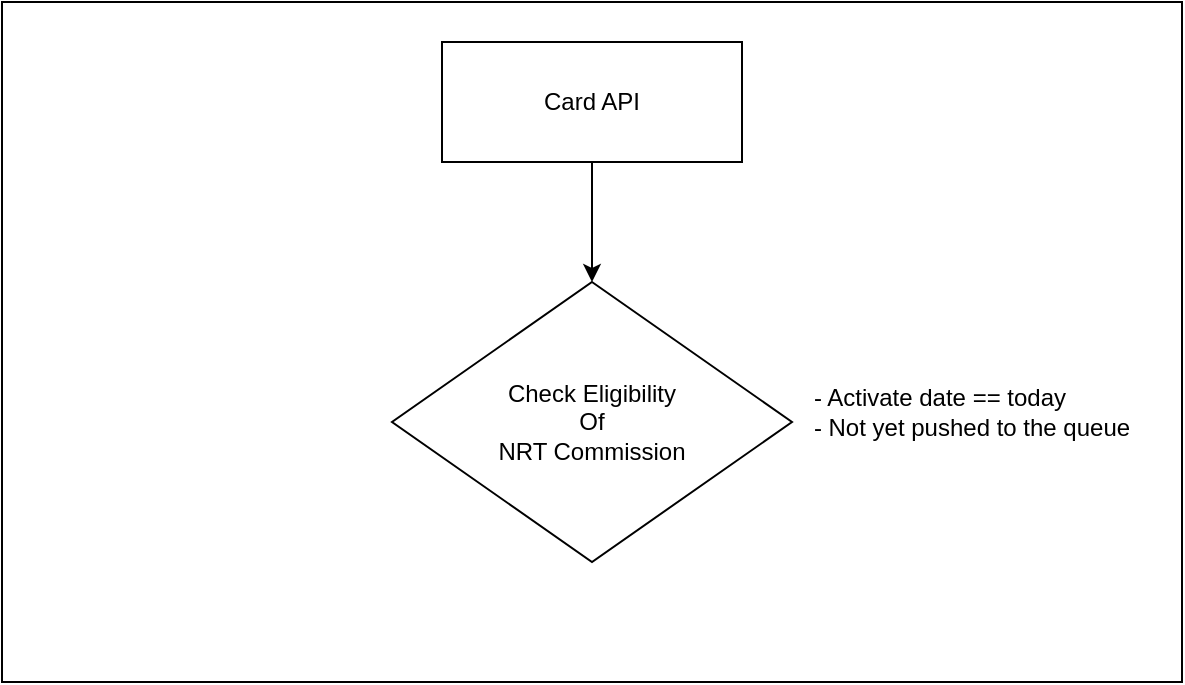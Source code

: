 <mxfile version="22.1.20" type="github">
  <diagram name="Page-1" id="dIVR7teXfzR3m7-OKjQb">
    <mxGraphModel dx="1434" dy="729" grid="1" gridSize="10" guides="1" tooltips="1" connect="1" arrows="1" fold="1" page="1" pageScale="1" pageWidth="850" pageHeight="1100" math="0" shadow="0">
      <root>
        <mxCell id="0" />
        <mxCell id="1" parent="0" />
        <mxCell id="yk98Ds59bbD83YHuv-ie-3" value="" style="rounded=0;whiteSpace=wrap;html=1;" vertex="1" parent="1">
          <mxGeometry x="130" y="40" width="590" height="340" as="geometry" />
        </mxCell>
        <mxCell id="yk98Ds59bbD83YHuv-ie-8" style="edgeStyle=orthogonalEdgeStyle;rounded=0;orthogonalLoop=1;jettySize=auto;html=1;exitX=0.5;exitY=1;exitDx=0;exitDy=0;entryX=0.5;entryY=0;entryDx=0;entryDy=0;" edge="1" parent="1" source="yk98Ds59bbD83YHuv-ie-6" target="yk98Ds59bbD83YHuv-ie-7">
          <mxGeometry relative="1" as="geometry" />
        </mxCell>
        <mxCell id="yk98Ds59bbD83YHuv-ie-6" value="Card API" style="rounded=0;whiteSpace=wrap;html=1;" vertex="1" parent="1">
          <mxGeometry x="350" y="60" width="150" height="60" as="geometry" />
        </mxCell>
        <mxCell id="yk98Ds59bbD83YHuv-ie-7" value="Check Eligibility&lt;br&gt;Of&lt;br&gt;NRT Commission" style="rhombus;whiteSpace=wrap;html=1;" vertex="1" parent="1">
          <mxGeometry x="325" y="180" width="200" height="140" as="geometry" />
        </mxCell>
        <mxCell id="yk98Ds59bbD83YHuv-ie-9" value="&lt;div style=&quot;text-align: left;&quot;&gt;&lt;span style=&quot;background-color: initial;&quot;&gt;- Activate date == today&lt;/span&gt;&lt;span style=&quot;background-color: initial;&quot;&gt;&amp;nbsp;&lt;/span&gt;&lt;/div&gt;- Not yet pushed to the queue" style="text;html=1;strokeColor=none;fillColor=none;align=center;verticalAlign=middle;whiteSpace=wrap;rounded=0;" vertex="1" parent="1">
          <mxGeometry x="510" y="230" width="210" height="30" as="geometry" />
        </mxCell>
      </root>
    </mxGraphModel>
  </diagram>
</mxfile>
